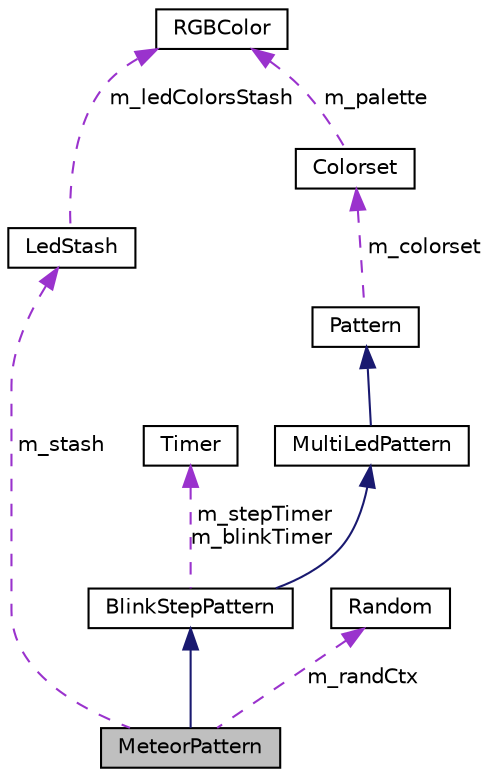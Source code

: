 digraph "MeteorPattern"
{
 // INTERACTIVE_SVG=YES
 // LATEX_PDF_SIZE
  bgcolor="transparent";
  edge [fontname="Helvetica",fontsize="10",labelfontname="Helvetica",labelfontsize="10"];
  node [fontname="Helvetica",fontsize="10",shape=record];
  Node1 [label="MeteorPattern",height=0.2,width=0.4,color="black", fillcolor="grey75", style="filled", fontcolor="black",tooltip=" "];
  Node2 -> Node1 [dir="back",color="midnightblue",fontsize="10",style="solid",fontname="Helvetica"];
  Node2 [label="BlinkStepPattern",height=0.2,width=0.4,color="black",URL="$classBlinkStepPattern.html",tooltip=" "];
  Node3 -> Node2 [dir="back",color="midnightblue",fontsize="10",style="solid",fontname="Helvetica"];
  Node3 [label="MultiLedPattern",height=0.2,width=0.4,color="black",URL="$classMultiLedPattern.html",tooltip=" "];
  Node4 -> Node3 [dir="back",color="midnightblue",fontsize="10",style="solid",fontname="Helvetica"];
  Node4 [label="Pattern",height=0.2,width=0.4,color="black",URL="$classPattern.html",tooltip=" "];
  Node5 -> Node4 [dir="back",color="darkorchid3",fontsize="10",style="dashed",label=" m_colorset" ,fontname="Helvetica"];
  Node5 [label="Colorset",height=0.2,width=0.4,color="black",URL="$classColorset.html",tooltip=" "];
  Node6 -> Node5 [dir="back",color="darkorchid3",fontsize="10",style="dashed",label=" m_palette" ,fontname="Helvetica"];
  Node6 [label="RGBColor",height=0.2,width=0.4,color="black",URL="$classRGBColor.html",tooltip=" "];
  Node7 -> Node2 [dir="back",color="darkorchid3",fontsize="10",style="dashed",label=" m_stepTimer\nm_blinkTimer" ,fontname="Helvetica"];
  Node7 [label="Timer",height=0.2,width=0.4,color="black",URL="$classTimer.html",tooltip=" "];
  Node8 -> Node1 [dir="back",color="darkorchid3",fontsize="10",style="dashed",label=" m_randCtx" ,fontname="Helvetica"];
  Node8 [label="Random",height=0.2,width=0.4,color="black",URL="$classRandom.html",tooltip=" "];
  Node9 -> Node1 [dir="back",color="darkorchid3",fontsize="10",style="dashed",label=" m_stash" ,fontname="Helvetica"];
  Node9 [label="LedStash",height=0.2,width=0.4,color="black",URL="$classLedStash.html",tooltip=" "];
  Node6 -> Node9 [dir="back",color="darkorchid3",fontsize="10",style="dashed",label=" m_ledColorsStash" ,fontname="Helvetica"];
}
